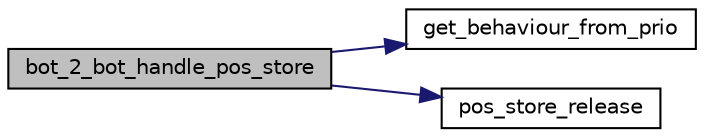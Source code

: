 digraph G
{
  edge [fontname="Helvetica",fontsize="10",labelfontname="Helvetica",labelfontsize="10"];
  node [fontname="Helvetica",fontsize="10",shape=record];
  rankdir="LR";
  Node1 [label="bot_2_bot_handle_pos_store",height=0.2,width=0.4,color="black", fillcolor="grey75", style="filled" fontcolor="black"];
  Node1 -> Node2 [color="midnightblue",fontsize="10",style="solid",fontname="Helvetica"];
  Node2 [label="get_behaviour_from_prio",height=0.2,width=0.4,color="black", fillcolor="white", style="filled",URL="$bot-logic_8c.html#a9c7bb32bf6fd8dd2f7680f4de3ae538a",tooltip="Zu ein Verhalten mit der gegebenen Prioritaet."];
  Node1 -> Node3 [color="midnightblue",fontsize="10",style="solid",fontname="Helvetica"];
  Node3 [label="pos_store_release",height=0.2,width=0.4,color="black", fillcolor="white", style="filled",URL="$pos__store_8c.html#a4bb0829554b41be5bf51dd0a942211f9"];
}

